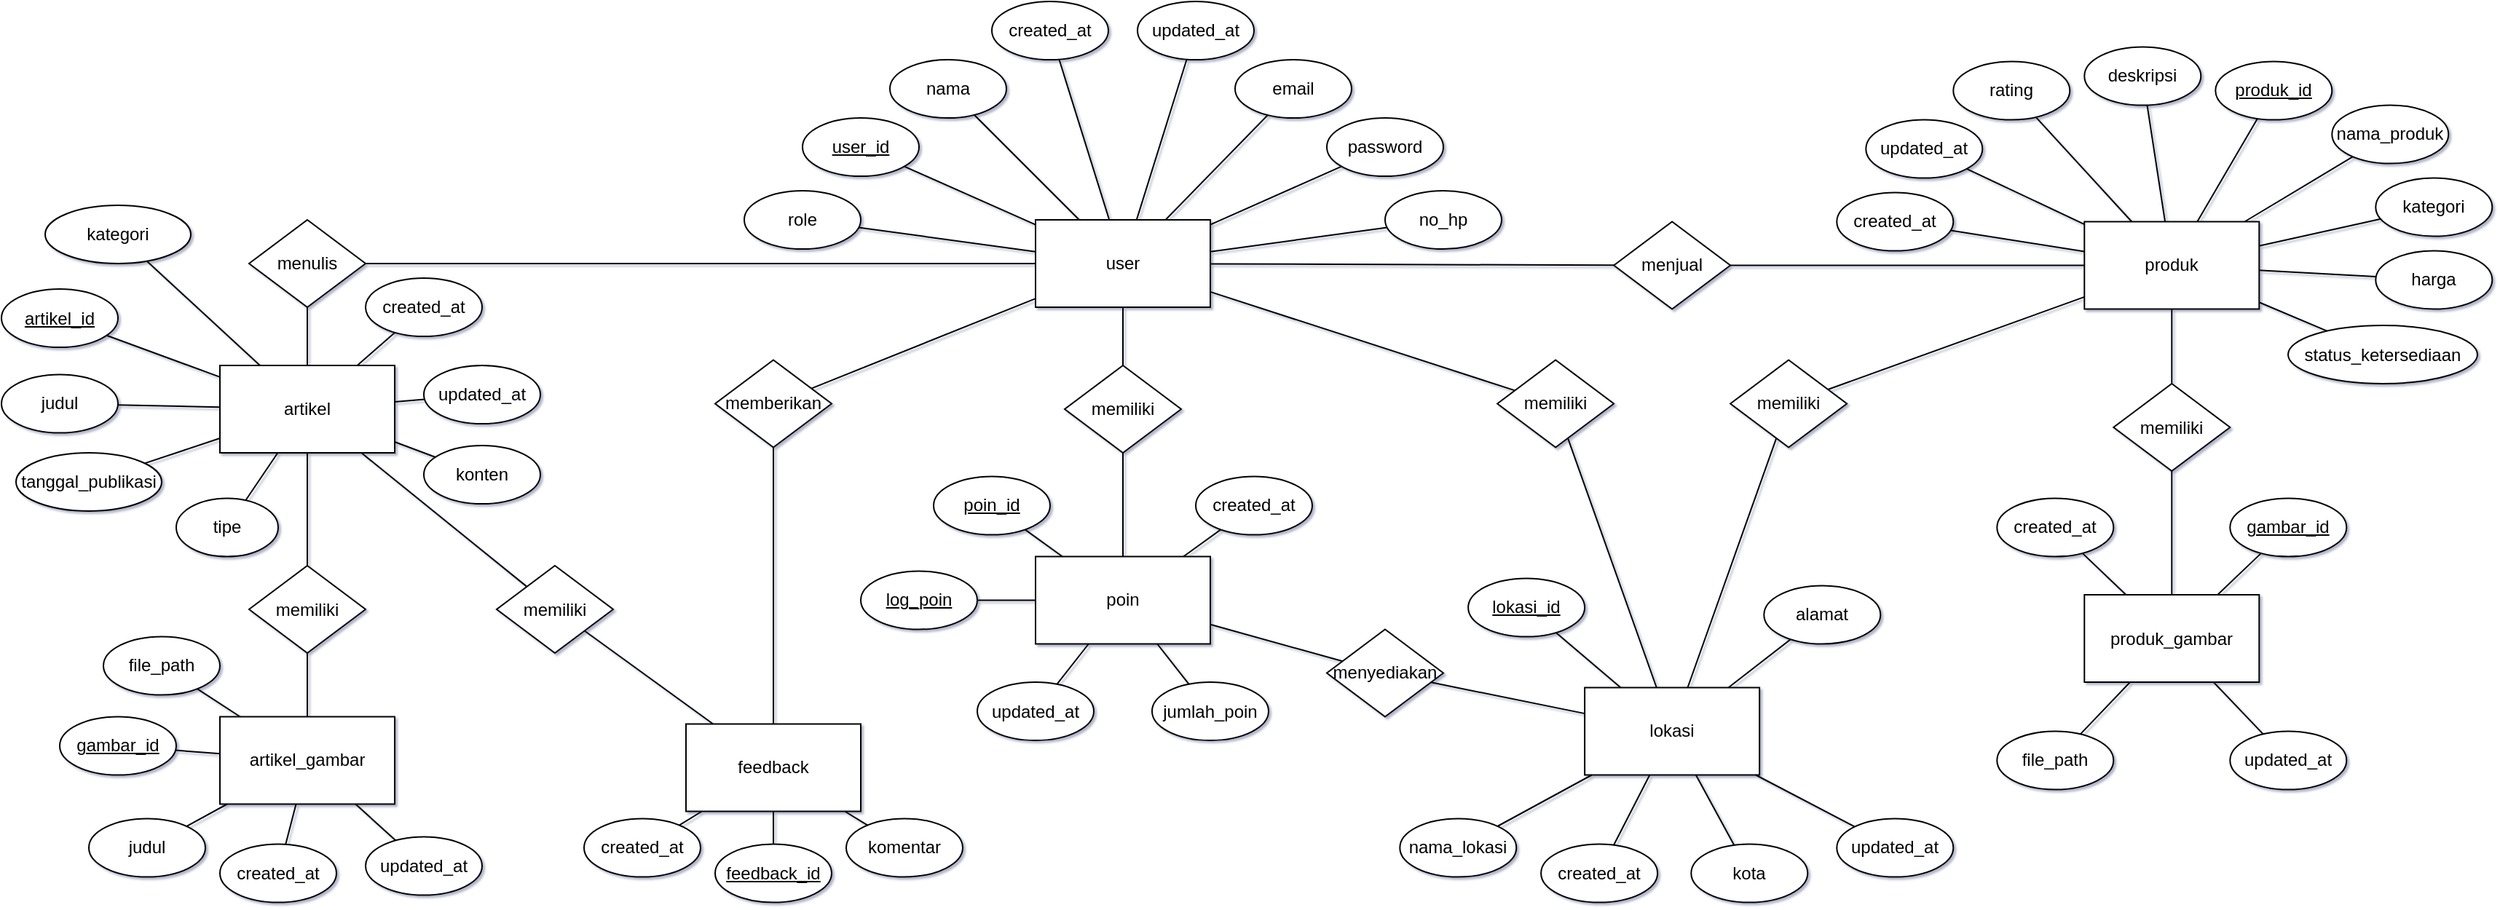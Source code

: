 <mxfile>
    <diagram id="ERD_EcoZense" name="ERD EcoZense">
        <mxGraphModel dx="2800" dy="3027" grid="1" gridSize="10" guides="1" tooltips="1" connect="1" arrows="1" fold="1" page="1" pageScale="1" pageWidth="1500" pageHeight="2000" background="none" math="0" shadow="1">
            <root>
                <mxCell id="0"/>
                <mxCell id="1" parent="0"/>
                <mxCell id="user" value="user" style="rounded=0;whiteSpace=wrap;html=1;" parent="1" vertex="1">
                    <mxGeometry x="200" y="130" width="120" height="60" as="geometry"/>
                </mxCell>
                <mxCell id="user_id" value="user_id" style="ellipse;whiteSpace=wrap;html=1;fontStyle=4" parent="1" vertex="1">
                    <mxGeometry x="40" y="60" width="80" height="40" as="geometry"/>
                </mxCell>
                <mxCell id="nama" value="nama" style="ellipse;whiteSpace=wrap;html=1;" parent="1" vertex="1">
                    <mxGeometry x="100" y="20" width="80" height="40" as="geometry"/>
                </mxCell>
                <mxCell id="email" value="email" style="ellipse;whiteSpace=wrap;html=1;" parent="1" vertex="1">
                    <mxGeometry x="337" y="20" width="80" height="40" as="geometry"/>
                </mxCell>
                <mxCell id="password" value="password" style="ellipse;whiteSpace=wrap;html=1;" parent="1" vertex="1">
                    <mxGeometry x="400" y="60" width="80" height="40" as="geometry"/>
                </mxCell>
                <mxCell id="no_hp" value="no_hp" style="ellipse;whiteSpace=wrap;html=1;" parent="1" vertex="1">
                    <mxGeometry x="440" y="110" width="80" height="40" as="geometry"/>
                </mxCell>
                <mxCell id="role" value="role" style="ellipse;whiteSpace=wrap;html=1;" parent="1" vertex="1">
                    <mxGeometry y="110" width="80" height="40" as="geometry"/>
                </mxCell>
                <mxCell id="conn_user_user_id" value="" style="endArrow=none;html=1;" parent="1" source="user" target="user_id" edge="1">
                    <mxGeometry width="50" height="50" relative="1" as="geometry"/>
                </mxCell>
                <mxCell id="conn_user_nama" value="" style="endArrow=none;html=1;" parent="1" source="user" target="nama" edge="1">
                    <mxGeometry width="50" height="50" relative="1" as="geometry"/>
                </mxCell>
                <mxCell id="conn_user_email" value="" style="endArrow=none;html=1;" parent="1" source="user" target="email" edge="1">
                    <mxGeometry width="50" height="50" relative="1" as="geometry"/>
                </mxCell>
                <mxCell id="conn_user_password" value="" style="endArrow=none;html=1;" parent="1" source="user" target="password" edge="1">
                    <mxGeometry width="50" height="50" relative="1" as="geometry"/>
                </mxCell>
                <mxCell id="conn_user_no_hp" value="" style="endArrow=none;html=1;" parent="1" source="user" target="no_hp" edge="1">
                    <mxGeometry width="50" height="50" relative="1" as="geometry"/>
                </mxCell>
                <mxCell id="conn_user_role" value="" style="endArrow=none;html=1;" parent="1" source="user" target="role" edge="1">
                    <mxGeometry width="50" height="50" relative="1" as="geometry"/>
                </mxCell>
                <mxCell id="62" style="edgeStyle=none;html=1;endArrow=none;endFill=0;" parent="1" source="lokasi" target="61" edge="1">
                    <mxGeometry relative="1" as="geometry">
                        <mxPoint x="821.353" y="321.25" as="sourcePoint"/>
                    </mxGeometry>
                </mxCell>
                <mxCell id="lokasi" value="lokasi" style="rounded=0;whiteSpace=wrap;html=1;" parent="1" vertex="1">
                    <mxGeometry x="577.07" y="451.25" width="120" height="60" as="geometry"/>
                </mxCell>
                <mxCell id="lokasi_id" value="lokasi_id" style="ellipse;whiteSpace=wrap;html=1;fontStyle=4" parent="1" vertex="1">
                    <mxGeometry x="497.07" y="376.25" width="80" height="40" as="geometry"/>
                </mxCell>
                <mxCell id="nama_lokasi" value="nama_lokasi" style="ellipse;whiteSpace=wrap;html=1;" parent="1" vertex="1">
                    <mxGeometry x="450.15" y="541.25" width="80" height="40" as="geometry"/>
                </mxCell>
                <mxCell id="alamat" value="alamat" style="ellipse;whiteSpace=wrap;html=1;" parent="1" vertex="1">
                    <mxGeometry x="700.15" y="381.25" width="80" height="40" as="geometry"/>
                </mxCell>
                <mxCell id="kota" value="kota" style="ellipse;whiteSpace=wrap;html=1;" parent="1" vertex="1">
                    <mxGeometry x="650.15" y="558.75" width="80" height="40" as="geometry"/>
                </mxCell>
                <mxCell id="conn_lokasi_lokasi_id" value="" style="endArrow=none;html=1;" parent="1" source="lokasi" target="lokasi_id" edge="1">
                    <mxGeometry width="50" height="50" relative="1" as="geometry"/>
                </mxCell>
                <mxCell id="conn_lokasi_nama_lokasi" value="" style="endArrow=none;html=1;" parent="1" source="lokasi" target="nama_lokasi" edge="1">
                    <mxGeometry width="50" height="50" relative="1" as="geometry"/>
                </mxCell>
                <mxCell id="conn_lokasi_alamat" value="" style="endArrow=none;html=1;" parent="1" source="lokasi" target="alamat" edge="1">
                    <mxGeometry width="50" height="50" relative="1" as="geometry">
                        <mxPoint x="787.07" y="452.25" as="sourcePoint"/>
                    </mxGeometry>
                </mxCell>
                <mxCell id="conn_lokasi_kota" value="" style="endArrow=none;html=1;" parent="1" source="lokasi" target="kota" edge="1">
                    <mxGeometry width="50" height="50" relative="1" as="geometry">
                        <mxPoint x="816.84" y="512.5" as="sourcePoint"/>
                    </mxGeometry>
                </mxCell>
                <mxCell id="memiliki" value="memiliki" style="rhombus;whiteSpace=wrap;html=1;" parent="1" vertex="1">
                    <mxGeometry x="517.07" y="226.25" width="80" height="60" as="geometry"/>
                </mxCell>
                <mxCell id="conn_user_memiliki" value="" style="endArrow=none;html=1;" parent="1" source="user" target="memiliki" edge="1">
                    <mxGeometry width="50" height="50" relative="1" as="geometry"/>
                </mxCell>
                <mxCell id="conn_memiliki_lokasi" value="" style="endArrow=none;html=1;" parent="1" source="memiliki" target="lokasi" edge="1">
                    <mxGeometry width="50" height="50" relative="1" as="geometry">
                        <mxPoint x="460.147" y="383.942" as="sourcePoint"/>
                    </mxGeometry>
                </mxCell>
                <mxCell id="produk" value="produk" style="rounded=0;whiteSpace=wrap;html=1;" parent="1" vertex="1">
                    <mxGeometry x="920.15" y="131.25" width="120" height="60" as="geometry"/>
                </mxCell>
                <mxCell id="produk_id" value="produk_id" style="ellipse;whiteSpace=wrap;html=1;fontStyle=4" parent="1" vertex="1">
                    <mxGeometry x="1010.15" y="21.25" width="80" height="40" as="geometry"/>
                </mxCell>
                <mxCell id="nama_produk" value="nama_produk" style="ellipse;whiteSpace=wrap;html=1;" parent="1" vertex="1">
                    <mxGeometry x="1090.15" y="51.25" width="80" height="40" as="geometry"/>
                </mxCell>
                <mxCell id="kategori" value="kategori" style="ellipse;whiteSpace=wrap;html=1;" parent="1" vertex="1">
                    <mxGeometry x="1120.15" y="101.25" width="80" height="40" as="geometry"/>
                </mxCell>
                <mxCell id="harga" value="harga" style="ellipse;whiteSpace=wrap;html=1;" parent="1" vertex="1">
                    <mxGeometry x="1120.15" y="151.25" width="80" height="40" as="geometry"/>
                </mxCell>
                <mxCell id="status" value="status_ketersediaan" style="ellipse;whiteSpace=wrap;html=1;" parent="1" vertex="1">
                    <mxGeometry x="1060" y="202.5" width="130" height="40" as="geometry"/>
                </mxCell>
                <mxCell id="conn_produk_produk_id" value="" style="endArrow=none;html=1;" parent="1" source="produk" target="produk_id" edge="1">
                    <mxGeometry width="50" height="50" relative="1" as="geometry"/>
                </mxCell>
                <mxCell id="conn_produk_nama_produk" value="" style="endArrow=none;html=1;" parent="1" source="produk" target="nama_produk" edge="1">
                    <mxGeometry width="50" height="50" relative="1" as="geometry"/>
                </mxCell>
                <mxCell id="conn_produk_kategori" value="" style="endArrow=none;html=1;" parent="1" source="produk" target="kategori" edge="1">
                    <mxGeometry width="50" height="50" relative="1" as="geometry"/>
                </mxCell>
                <mxCell id="conn_produk_harga" value="" style="endArrow=none;html=1;" parent="1" source="produk" target="harga" edge="1">
                    <mxGeometry width="50" height="50" relative="1" as="geometry">
                        <mxPoint x="1145.312" y="169.453" as="targetPoint"/>
                    </mxGeometry>
                </mxCell>
                <mxCell id="conn_produk_status" value="" style="endArrow=none;html=1;" parent="1" source="produk" target="status" edge="1">
                    <mxGeometry width="50" height="50" relative="1" as="geometry">
                        <mxPoint x="1137.518" y="207.641" as="targetPoint"/>
                    </mxGeometry>
                </mxCell>
                <mxCell id="menjual" value="menjual" style="rhombus;whiteSpace=wrap;html=1;" parent="1" vertex="1">
                    <mxGeometry x="597.07" y="131.25" width="80" height="60" as="geometry"/>
                </mxCell>
                <mxCell id="conn_user_menjual" value="" style="endArrow=none;html=1;" parent="1" source="user" target="menjual" edge="1">
                    <mxGeometry width="50" height="50" relative="1" as="geometry"/>
                </mxCell>
                <mxCell id="conn_menjual_produk" value="" style="endArrow=none;html=1;" parent="1" source="menjual" target="produk" edge="1">
                    <mxGeometry width="50" height="50" relative="1" as="geometry">
                        <mxPoint x="740.15" y="161.25" as="sourcePoint"/>
                    </mxGeometry>
                </mxCell>
                <mxCell id="artikel" value="artikel" style="rounded=0;whiteSpace=wrap;html=1;" parent="1" vertex="1">
                    <mxGeometry x="-360" y="230" width="120" height="60" as="geometry"/>
                </mxCell>
                <mxCell id="artikel_id" value="artikel_id" style="ellipse;whiteSpace=wrap;html=1;fontStyle=4" parent="1" vertex="1">
                    <mxGeometry x="-510" y="177.5" width="80" height="40" as="geometry"/>
                </mxCell>
                <mxCell id="judul" value="judul" style="ellipse;whiteSpace=wrap;html=1;" parent="1" vertex="1">
                    <mxGeometry x="-510" y="236.25" width="80" height="40" as="geometry"/>
                </mxCell>
                <mxCell id="isi" value="konten" style="ellipse;whiteSpace=wrap;html=1;" parent="1" vertex="1">
                    <mxGeometry x="-220" y="285" width="80" height="40" as="geometry"/>
                </mxCell>
                <mxCell id="tanggal_publikasi" value="tanggal_publikasi" style="ellipse;whiteSpace=wrap;html=1;" parent="1" vertex="1">
                    <mxGeometry x="-500" y="290" width="100" height="40" as="geometry"/>
                </mxCell>
                <mxCell id="kategori_artikel" value="tipe" style="ellipse;whiteSpace=wrap;html=1;" parent="1" vertex="1">
                    <mxGeometry x="-390" y="321.25" width="70" height="40" as="geometry"/>
                </mxCell>
                <mxCell id="conn_artikel_artikel_id" value="" style="endArrow=none;html=1;" parent="1" source="artikel" target="artikel_id" edge="1">
                    <mxGeometry width="50" height="50" relative="1" as="geometry"/>
                </mxCell>
                <mxCell id="conn_artikel_judul" value="" style="endArrow=none;html=1;" parent="1" source="artikel" target="judul" edge="1">
                    <mxGeometry width="50" height="50" relative="1" as="geometry"/>
                </mxCell>
                <mxCell id="conn_artikel_isi" value="" style="endArrow=none;html=1;" parent="1" source="artikel" target="isi" edge="1">
                    <mxGeometry width="50" height="50" relative="1" as="geometry"/>
                </mxCell>
                <mxCell id="conn_artikel_tanggal_publikasi" value="" style="endArrow=none;html=1;" parent="1" source="artikel" target="tanggal_publikasi" edge="1">
                    <mxGeometry width="50" height="50" relative="1" as="geometry"/>
                </mxCell>
                <mxCell id="conn_artikel_kategori_artikel" value="" style="endArrow=none;html=1;" parent="1" source="artikel" target="kategori_artikel" edge="1">
                    <mxGeometry width="50" height="50" relative="1" as="geometry"/>
                </mxCell>
                <mxCell id="menulis" value="menulis" style="rhombus;whiteSpace=wrap;html=1;" parent="1" vertex="1">
                    <mxGeometry x="-340" y="130" width="80" height="60" as="geometry"/>
                </mxCell>
                <mxCell id="conn_user_menulis" value="" style="endArrow=none;html=1;" parent="1" source="user" target="menulis" edge="1">
                    <mxGeometry width="50" height="50" relative="1" as="geometry"/>
                </mxCell>
                <mxCell id="conn_menulis_artikel" value="" style="endArrow=none;html=1;" parent="1" source="menulis" target="artikel" edge="1">
                    <mxGeometry width="50" height="50" relative="1" as="geometry"/>
                </mxCell>
                <mxCell id="feedback" value="feedback" style="rounded=0;whiteSpace=wrap;html=1;" parent="1" vertex="1">
                    <mxGeometry x="-40" y="476.25" width="120" height="60" as="geometry"/>
                </mxCell>
                <mxCell id="feedback_id" value="feedback_id" style="ellipse;whiteSpace=wrap;html=1;fontStyle=4" parent="1" vertex="1">
                    <mxGeometry x="-20" y="558.75" width="80" height="40" as="geometry"/>
                </mxCell>
                <mxCell id="komentar" value="komentar" style="ellipse;whiteSpace=wrap;html=1;" parent="1" vertex="1">
                    <mxGeometry x="70" y="541.25" width="80" height="40" as="geometry"/>
                </mxCell>
                <mxCell id="tanggal_feedback" value="created_at" style="ellipse;whiteSpace=wrap;html=1;" parent="1" vertex="1">
                    <mxGeometry x="-110" y="541.25" width="80" height="40" as="geometry"/>
                </mxCell>
                <mxCell id="conn_feedback_feedback_id" value="" style="endArrow=none;html=1;" parent="1" source="feedback" target="feedback_id" edge="1">
                    <mxGeometry width="50" height="50" relative="1" as="geometry"/>
                </mxCell>
                <mxCell id="conn_feedback_komentar" value="" style="endArrow=none;html=1;" parent="1" source="feedback" target="komentar" edge="1">
                    <mxGeometry width="50" height="50" relative="1" as="geometry"/>
                </mxCell>
                <mxCell id="conn_feedback_tanggal" value="" style="endArrow=none;html=1;" parent="1" source="feedback" target="tanggal_feedback" edge="1">
                    <mxGeometry width="50" height="50" relative="1" as="geometry"/>
                </mxCell>
                <mxCell id="memberikan" value="memberikan" style="rhombus;whiteSpace=wrap;html=1;" parent="1" vertex="1">
                    <mxGeometry x="-20" y="226.25" width="80" height="60" as="geometry"/>
                </mxCell>
                <mxCell id="conn_user_memberikan" value="" style="endArrow=none;html=1;" parent="1" source="user" target="memberikan" edge="1">
                    <mxGeometry width="50" height="50" relative="1" as="geometry"/>
                </mxCell>
                <mxCell id="conn_memberikan_feedback" value="" style="endArrow=none;html=1;" parent="1" source="memberikan" target="feedback" edge="1">
                    <mxGeometry width="50" height="50" relative="1" as="geometry"/>
                </mxCell>
                <mxCell id="memiliki_feedback" value="memiliki" style="rhombus;whiteSpace=wrap;html=1;" parent="1" vertex="1">
                    <mxGeometry x="-170" y="367.5" width="80" height="60" as="geometry"/>
                </mxCell>
                <mxCell id="conn_artikel_memiliki_feedback" value="" style="endArrow=none;html=1;" parent="1" source="artikel" target="memiliki_feedback" edge="1">
                    <mxGeometry width="50" height="50" relative="1" as="geometry"/>
                </mxCell>
                <mxCell id="conn_memiliki_feedback_feedback" value="" style="endArrow=none;html=1;" parent="1" source="memiliki_feedback" target="feedback" edge="1">
                    <mxGeometry width="50" height="50" relative="1" as="geometry"/>
                </mxCell>
                <mxCell id="poin" value="poin" style="rounded=0;whiteSpace=wrap;html=1;" parent="1" vertex="1">
                    <mxGeometry x="200" y="361.25" width="120" height="60" as="geometry"/>
                </mxCell>
                <mxCell id="poin_id" value="poin_id" style="ellipse;whiteSpace=wrap;html=1;fontStyle=4" parent="1" vertex="1">
                    <mxGeometry x="130" y="306.25" width="80" height="40" as="geometry"/>
                </mxCell>
                <mxCell id="jumlah_poin" value="jumlah_poin" style="ellipse;whiteSpace=wrap;html=1;" parent="1" vertex="1">
                    <mxGeometry x="280" y="447.5" width="80" height="40" as="geometry"/>
                </mxCell>
                <mxCell id="conn_poin_poin_id" value="" style="endArrow=none;html=1;" parent="1" source="poin" target="poin_id" edge="1">
                    <mxGeometry width="50" height="50" relative="1" as="geometry"/>
                </mxCell>
                <mxCell id="conn_poin_jumlah_poin" value="" style="endArrow=none;html=1;" parent="1" source="poin" target="jumlah_poin" edge="1">
                    <mxGeometry width="50" height="50" relative="1" as="geometry"/>
                </mxCell>
                <mxCell id="memiliki_poin" value="memiliki" style="rhombus;whiteSpace=wrap;html=1;" parent="1" vertex="1">
                    <mxGeometry x="220" y="230" width="80" height="60" as="geometry"/>
                </mxCell>
                <mxCell id="conn_user_memiliki_poin" value="" style="endArrow=none;html=1;" parent="1" source="user" target="memiliki_poin" edge="1">
                    <mxGeometry width="50" height="50" relative="1" as="geometry"/>
                </mxCell>
                <mxCell id="conn_memiliki_poin_poin" value="" style="endArrow=none;html=1;" parent="1" source="memiliki_poin" target="poin" edge="1">
                    <mxGeometry width="50" height="50" relative="1" as="geometry">
                        <mxPoint x="260" y="323.75" as="sourcePoint"/>
                    </mxGeometry>
                </mxCell>
                <mxCell id="menyediakan" value="menyediakan" style="rhombus;whiteSpace=wrap;html=1;" parent="1" vertex="1">
                    <mxGeometry x="400" y="411.25" width="80" height="60" as="geometry"/>
                </mxCell>
                <mxCell id="conn_lokasi_menyediakan" value="" style="endArrow=none;html=1;" parent="1" source="lokasi" target="menyediakan" edge="1">
                    <mxGeometry width="50" height="50" relative="1" as="geometry">
                        <mxPoint x="446.92" y="481.25" as="targetPoint"/>
                    </mxGeometry>
                </mxCell>
                <mxCell id="conn_menyediakan_poin" value="" style="endArrow=none;html=1;" parent="1" source="menyediakan" target="poin" edge="1">
                    <mxGeometry width="50" height="50" relative="1" as="geometry">
                        <mxPoint x="380" y="391.25" as="sourcePoint"/>
                    </mxGeometry>
                </mxCell>
                <mxCell id="artikel_gambar" value="artikel_gambar" style="rounded=0;whiteSpace=wrap;html=1;" parent="1" vertex="1">
                    <mxGeometry x="-360" y="471.25" width="120" height="60" as="geometry"/>
                </mxCell>
                <mxCell id="gambar_id_artikel" value="gambar_id" style="ellipse;whiteSpace=wrap;html=1;fontStyle=4" parent="1" vertex="1">
                    <mxGeometry x="-470" y="471.25" width="80" height="40" as="geometry"/>
                </mxCell>
                <mxCell id="file_path_artikel" value="file_path" style="ellipse;whiteSpace=wrap;html=1;" parent="1" vertex="1">
                    <mxGeometry x="-440" y="416.25" width="80" height="40" as="geometry"/>
                </mxCell>
                <mxCell id="judul_gambar" value="judul" style="ellipse;whiteSpace=wrap;html=1;" parent="1" vertex="1">
                    <mxGeometry x="-450" y="541.25" width="80" height="40" as="geometry"/>
                </mxCell>
                <mxCell id="conn_artikel_gambar_gambar_id" value="" style="endArrow=none;html=1;" parent="1" source="artikel_gambar" target="gambar_id_artikel" edge="1">
                    <mxGeometry width="50" height="50" relative="1" as="geometry"/>
                </mxCell>
                <mxCell id="conn_artikel_gambar_file_path" value="" style="endArrow=none;html=1;" parent="1" source="artikel_gambar" target="file_path_artikel" edge="1">
                    <mxGeometry width="50" height="50" relative="1" as="geometry"/>
                </mxCell>
                <mxCell id="conn_artikel_gambar_judul" value="" style="endArrow=none;html=1;" parent="1" source="artikel_gambar" target="judul_gambar" edge="1">
                    <mxGeometry width="50" height="50" relative="1" as="geometry"/>
                </mxCell>
                <mxCell id="memiliki_gambar" value="memiliki" style="rhombus;whiteSpace=wrap;html=1;" parent="1" vertex="1">
                    <mxGeometry x="-340" y="367.5" width="80" height="60" as="geometry"/>
                </mxCell>
                <mxCell id="conn_artikel_memiliki_gambar" value="" style="endArrow=none;html=1;" parent="1" source="artikel" target="memiliki_gambar" edge="1">
                    <mxGeometry width="50" height="50" relative="1" as="geometry"/>
                </mxCell>
                <mxCell id="conn_memiliki_gambar_artikel_gambar" value="" style="endArrow=none;html=1;" parent="1" source="memiliki_gambar" target="artikel_gambar" edge="1">
                    <mxGeometry width="50" height="50" relative="1" as="geometry">
                        <mxPoint x="-300" y="438.75" as="sourcePoint"/>
                    </mxGeometry>
                </mxCell>
                <mxCell id="produk_gambar" value="produk_gambar" style="rounded=0;whiteSpace=wrap;html=1;" parent="1" vertex="1">
                    <mxGeometry x="920.15" y="387.5" width="120" height="60" as="geometry"/>
                </mxCell>
                <mxCell id="gambar_id_produk" value="gambar_id" style="ellipse;whiteSpace=wrap;html=1;fontStyle=4" parent="1" vertex="1">
                    <mxGeometry x="1020.15" y="321.25" width="80" height="40" as="geometry"/>
                </mxCell>
                <mxCell id="file_path_produk" value="file_path" style="ellipse;whiteSpace=wrap;html=1;" parent="1" vertex="1">
                    <mxGeometry x="860.15" y="481.25" width="80" height="40" as="geometry"/>
                </mxCell>
                <mxCell id="conn_produk_gambar_gambar_id" value="" style="endArrow=none;html=1;" parent="1" source="produk_gambar" target="gambar_id_produk" edge="1">
                    <mxGeometry width="50" height="50" relative="1" as="geometry"/>
                </mxCell>
                <mxCell id="conn_produk_gambar_file_path" value="" style="endArrow=none;html=1;" parent="1" source="produk_gambar" target="file_path_produk" edge="1">
                    <mxGeometry width="50" height="50" relative="1" as="geometry"/>
                </mxCell>
                <mxCell id="memiliki_gambar_produk" value="memiliki" style="rhombus;whiteSpace=wrap;html=1;" parent="1" vertex="1">
                    <mxGeometry x="940.15" y="242.5" width="80" height="60" as="geometry"/>
                </mxCell>
                <mxCell id="conn_produk_memiliki_gambar_produk" value="" style="endArrow=none;html=1;" parent="1" source="produk" target="memiliki_gambar_produk" edge="1">
                    <mxGeometry width="50" height="50" relative="1" as="geometry"/>
                </mxCell>
                <mxCell id="conn_memiliki_gambar_produk_gambar" value="" style="endArrow=none;html=1;" parent="1" source="memiliki_gambar_produk" target="produk_gambar" edge="1">
                    <mxGeometry width="50" height="50" relative="1" as="geometry">
                        <mxPoint x="980" y="353" as="sourcePoint"/>
                    </mxGeometry>
                </mxCell>
                <mxCell id="4" value="created_at" style="ellipse;whiteSpace=wrap;html=1;" parent="1" vertex="1">
                    <mxGeometry x="-260" y="170" width="80" height="40" as="geometry"/>
                </mxCell>
                <mxCell id="5" value="" style="endArrow=none;html=1;" parent="1" source="artikel" target="4" edge="1">
                    <mxGeometry width="50" height="50" relative="1" as="geometry">
                        <mxPoint x="-160" y="307.75" as="sourcePoint"/>
                    </mxGeometry>
                </mxCell>
                <mxCell id="6" value="updated_at" style="ellipse;whiteSpace=wrap;html=1;" parent="1" vertex="1">
                    <mxGeometry x="-220" y="230" width="80" height="40" as="geometry"/>
                </mxCell>
                <mxCell id="7" value="" style="endArrow=none;html=1;" parent="1" source="artikel" target="6" edge="1">
                    <mxGeometry width="50" height="50" relative="1" as="geometry">
                        <mxPoint x="-93" y="350.5" as="sourcePoint"/>
                    </mxGeometry>
                </mxCell>
                <mxCell id="8" value="created_at" style="ellipse;whiteSpace=wrap;html=1;" parent="1" vertex="1">
                    <mxGeometry x="-360" y="558.75" width="80" height="40" as="geometry"/>
                </mxCell>
                <mxCell id="9" value="" style="endArrow=none;html=1;" parent="1" source="artikel_gambar" target="8" edge="1">
                    <mxGeometry width="50" height="50" relative="1" as="geometry">
                        <mxPoint x="-340" y="551.25" as="sourcePoint"/>
                    </mxGeometry>
                </mxCell>
                <mxCell id="10" value="updated_at" style="ellipse;whiteSpace=wrap;html=1;" parent="1" vertex="1">
                    <mxGeometry x="-260" y="553.75" width="80" height="40" as="geometry"/>
                </mxCell>
                <mxCell id="11" value="" style="endArrow=none;html=1;" parent="1" source="artikel_gambar" target="10" edge="1">
                    <mxGeometry width="50" height="50" relative="1" as="geometry">
                        <mxPoint x="-341.525" y="541.25" as="sourcePoint"/>
                    </mxGeometry>
                </mxCell>
                <mxCell id="12" value="created_at" style="ellipse;whiteSpace=wrap;html=1;" parent="1" vertex="1">
                    <mxGeometry x="547.07" y="558.75" width="80" height="40" as="geometry"/>
                </mxCell>
                <mxCell id="13" value="" style="endArrow=none;html=1;" parent="1" source="lokasi" target="12" edge="1">
                    <mxGeometry width="50" height="50" relative="1" as="geometry">
                        <mxPoint x="751.799" y="512.5" as="sourcePoint"/>
                        <mxPoint x="727.066" y="560.615" as="targetPoint"/>
                    </mxGeometry>
                </mxCell>
                <mxCell id="14" value="updated_at" style="ellipse;whiteSpace=wrap;html=1;" parent="1" vertex="1">
                    <mxGeometry x="750.15" y="541.25" width="80" height="40" as="geometry"/>
                </mxCell>
                <mxCell id="15" value="" style="endArrow=none;html=1;" parent="1" source="lokasi" target="14" edge="1">
                    <mxGeometry width="50" height="50" relative="1" as="geometry">
                        <mxPoint x="779.509" y="512.5" as="sourcePoint"/>
                    </mxGeometry>
                </mxCell>
                <mxCell id="16" value="created_at" style="ellipse;whiteSpace=wrap;html=1;" parent="1" vertex="1">
                    <mxGeometry x="170" y="-20" width="80" height="40" as="geometry"/>
                </mxCell>
                <mxCell id="17" value="" style="endArrow=none;html=1;" parent="1" source="user" target="16" edge="1">
                    <mxGeometry width="50" height="50" relative="1" as="geometry">
                        <mxPoint x="203" y="38" as="sourcePoint"/>
                    </mxGeometry>
                </mxCell>
                <mxCell id="18" value="updated_at" style="ellipse;whiteSpace=wrap;html=1;" parent="1" vertex="1">
                    <mxGeometry x="270" y="-20" width="80" height="40" as="geometry"/>
                </mxCell>
                <mxCell id="19" value="" style="endArrow=none;html=1;" parent="1" source="user" target="18" edge="1">
                    <mxGeometry width="50" height="50" relative="1" as="geometry">
                        <mxPoint x="244" y="38" as="sourcePoint"/>
                    </mxGeometry>
                </mxCell>
                <mxCell id="20" value="created_at" style="ellipse;whiteSpace=wrap;html=1;" parent="1" vertex="1">
                    <mxGeometry x="750.15" y="111.25" width="80" height="40" as="geometry"/>
                </mxCell>
                <mxCell id="21" value="" style="endArrow=none;html=1;" parent="1" source="produk" target="20" edge="1">
                    <mxGeometry width="50" height="50" relative="1" as="geometry">
                        <mxPoint x="704.65" y="71.25" as="sourcePoint"/>
                    </mxGeometry>
                </mxCell>
                <mxCell id="22" value="updated_at" style="ellipse;whiteSpace=wrap;html=1;" parent="1" vertex="1">
                    <mxGeometry x="770.15" y="61.25" width="80" height="40" as="geometry"/>
                </mxCell>
                <mxCell id="23" value="" style="endArrow=none;html=1;" parent="1" source="produk" target="22" edge="1">
                    <mxGeometry width="50" height="50" relative="1" as="geometry">
                        <mxPoint x="745.65" y="71.25" as="sourcePoint"/>
                    </mxGeometry>
                </mxCell>
                <mxCell id="24" value="rating" style="ellipse;whiteSpace=wrap;html=1;" parent="1" vertex="1">
                    <mxGeometry x="830.15" y="21.25" width="80" height="40" as="geometry"/>
                </mxCell>
                <mxCell id="25" value="" style="endArrow=none;html=1;" parent="1" source="produk" target="24" edge="1">
                    <mxGeometry width="50" height="50" relative="1" as="geometry">
                        <mxPoint x="823.15" y="69.25" as="sourcePoint"/>
                    </mxGeometry>
                </mxCell>
                <mxCell id="26" value="deskripsi" style="ellipse;whiteSpace=wrap;html=1;" parent="1" vertex="1">
                    <mxGeometry x="920.15" y="11.25" width="80" height="40" as="geometry"/>
                </mxCell>
                <mxCell id="27" value="" style="endArrow=none;html=1;" parent="1" source="produk" target="26" edge="1">
                    <mxGeometry width="50" height="50" relative="1" as="geometry">
                        <mxPoint x="864.15" y="69.25" as="sourcePoint"/>
                    </mxGeometry>
                </mxCell>
                <mxCell id="28" value="created_at" style="ellipse;whiteSpace=wrap;html=1;" parent="1" vertex="1">
                    <mxGeometry x="860.15" y="321.25" width="80" height="40" as="geometry"/>
                </mxCell>
                <mxCell id="29" value="" style="endArrow=none;html=1;" parent="1" source="produk_gambar" target="28" edge="1">
                    <mxGeometry width="50" height="50" relative="1" as="geometry">
                        <mxPoint x="1183.15" y="503" as="sourcePoint"/>
                        <mxPoint x="1142.261" y="388.912" as="targetPoint"/>
                    </mxGeometry>
                </mxCell>
                <mxCell id="30" value="updated_at" style="ellipse;whiteSpace=wrap;html=1;" parent="1" vertex="1">
                    <mxGeometry x="1020.15" y="481.25" width="80" height="40" as="geometry"/>
                </mxCell>
                <mxCell id="31" value="" style="endArrow=none;html=1;" parent="1" source="produk_gambar" target="30" edge="1">
                    <mxGeometry width="50" height="50" relative="1" as="geometry">
                        <mxPoint x="1224.15" y="503" as="sourcePoint"/>
                        <mxPoint x="1141.452" y="439.939" as="targetPoint"/>
                    </mxGeometry>
                </mxCell>
                <mxCell id="56" value="created_at" style="ellipse;whiteSpace=wrap;html=1;" parent="1" vertex="1">
                    <mxGeometry x="310" y="306.25" width="80" height="40" as="geometry"/>
                </mxCell>
                <mxCell id="57" value="" style="endArrow=none;html=1;" parent="1" source="poin" target="56" edge="1">
                    <mxGeometry width="50" height="50" relative="1" as="geometry">
                        <mxPoint x="280.005" y="461.25" as="sourcePoint"/>
                    </mxGeometry>
                </mxCell>
                <mxCell id="58" value="updated_at" style="ellipse;whiteSpace=wrap;html=1;" parent="1" vertex="1">
                    <mxGeometry x="160.0" y="447.5" width="80" height="40" as="geometry"/>
                </mxCell>
                <mxCell id="59" value="" style="endArrow=none;html=1;" parent="1" source="poin" target="58" edge="1">
                    <mxGeometry width="50" height="50" relative="1" as="geometry">
                        <mxPoint x="284.347" y="461.25" as="sourcePoint"/>
                    </mxGeometry>
                </mxCell>
                <mxCell id="63" style="edgeStyle=none;html=1;endArrow=none;endFill=0;" parent="1" source="61" target="produk" edge="1">
                    <mxGeometry relative="1" as="geometry"/>
                </mxCell>
                <mxCell id="61" value="memiliki" style="rhombus;whiteSpace=wrap;html=1;" parent="1" vertex="1">
                    <mxGeometry x="677.07" y="226.25" width="80" height="60" as="geometry"/>
                </mxCell>
                <mxCell id="64" value="log_poin" style="ellipse;whiteSpace=wrap;html=1;fontStyle=4" vertex="1" parent="1">
                    <mxGeometry x="80" y="371.25" width="80" height="40" as="geometry"/>
                </mxCell>
                <mxCell id="65" value="" style="endArrow=none;html=1;" edge="1" parent="1" source="poin" target="64">
                    <mxGeometry width="50" height="50" relative="1" as="geometry">
                        <mxPoint x="228" y="371" as="sourcePoint"/>
                        <mxPoint x="203" y="353" as="targetPoint"/>
                    </mxGeometry>
                </mxCell>
                <mxCell id="66" value="kategori" style="ellipse;whiteSpace=wrap;html=1;" vertex="1" parent="1">
                    <mxGeometry x="-480" y="120" width="100" height="40" as="geometry"/>
                </mxCell>
                <mxCell id="67" value="" style="endArrow=none;html=1;" edge="1" target="66" parent="1" source="artikel">
                    <mxGeometry width="50" height="50" relative="1" as="geometry">
                        <mxPoint x="-310" y="325" as="sourcePoint"/>
                    </mxGeometry>
                </mxCell>
            </root>
        </mxGraphModel>
    </diagram>
</mxfile>